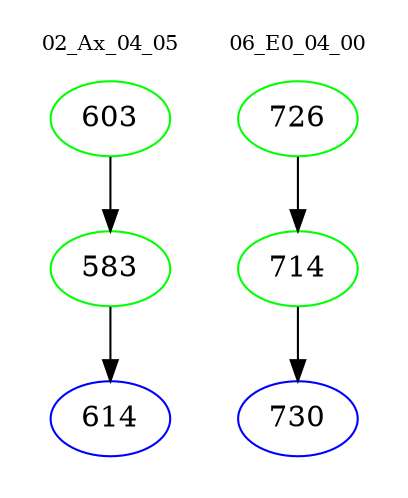 digraph{
subgraph cluster_0 {
color = white
label = "02_Ax_04_05";
fontsize=10;
T0_603 [label="603", color="green"]
T0_603 -> T0_583 [color="black"]
T0_583 [label="583", color="green"]
T0_583 -> T0_614 [color="black"]
T0_614 [label="614", color="blue"]
}
subgraph cluster_1 {
color = white
label = "06_E0_04_00";
fontsize=10;
T1_726 [label="726", color="green"]
T1_726 -> T1_714 [color="black"]
T1_714 [label="714", color="green"]
T1_714 -> T1_730 [color="black"]
T1_730 [label="730", color="blue"]
}
}
